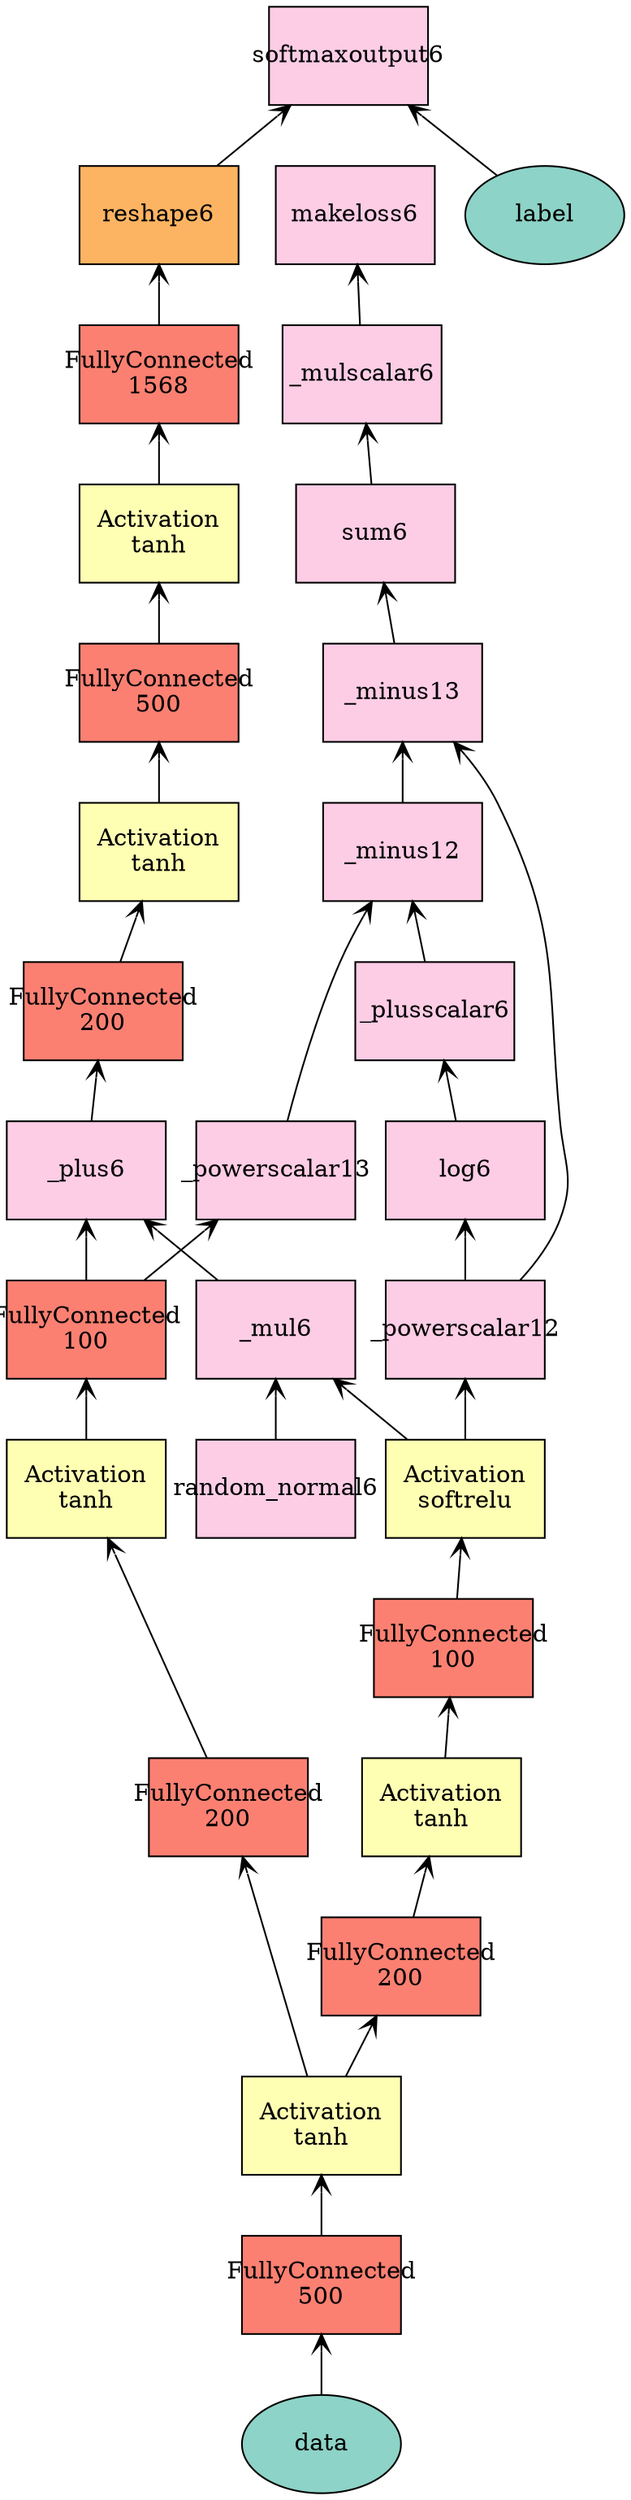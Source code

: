 digraph "gaussian_vae.pdf" {
	data [label=data fillcolor="#8dd3c7" fixedsize=true height=0.8034 shape=oval style=filled width=1.3]
	inf_joint_fc [label="FullyConnected\n500" fillcolor="#fb8072" fixedsize=true height=0.8034 shape=box style=filled width=1.3]
	inf_joint_act [label="Activation\ntanh" fillcolor="#ffffb3" fixedsize=true height=0.8034 shape=box style=filled width=1.3]
	inf_mean_fc_0 [label="FullyConnected\n200" fillcolor="#fb8072" fixedsize=true height=0.8034 shape=box style=filled width=1.3]
	inf_mean_act_0 [label="Activation\ntanh" fillcolor="#ffffb3" fixedsize=true height=0.8034 shape=box style=filled width=1.3]
	inf_mean_compute [label="FullyConnected\n100" fillcolor="#fb8072" fixedsize=true height=0.8034 shape=box style=filled width=1.3]
	rec_var_fc_0 [label="FullyConnected\n200" fillcolor="#fb8072" fixedsize=true height=0.8034 shape=box style=filled width=1.3]
	rec_var_act_0 [label="Activation\ntanh" fillcolor="#ffffb3" fixedsize=true height=0.8034 shape=box style=filled width=1.3]
	inf_var_compute [label="FullyConnected\n100" fillcolor="#fb8072" fixedsize=true height=0.8034 shape=box style=filled width=1.3]
	activation6 [label="Activation\nsoftrelu" fillcolor="#ffffb3" fixedsize=true height=0.8034 shape=box style=filled width=1.3]
	random_normal6 [label=random_normal6 fillcolor="#fccde5" fixedsize=true height=0.8034 shape=box style=filled width=1.3]
	_mul6 [label=_mul6 fillcolor="#fccde5" fixedsize=true height=0.8034 shape=box style=filled width=1.3]
	_plus6 [label=_plus6 fillcolor="#fccde5" fixedsize=true height=0.8034 shape=box style=filled width=1.3]
	gen_fc_0 [label="FullyConnected\n200" fillcolor="#fb8072" fixedsize=true height=0.8034 shape=box style=filled width=1.3]
	gen_act_0 [label="Activation\ntanh" fillcolor="#ffffb3" fixedsize=true height=0.8034 shape=box style=filled width=1.3]
	gen_fc_1 [label="FullyConnected\n500" fillcolor="#fb8072" fixedsize=true height=0.8034 shape=box style=filled width=1.3]
	gen_act_1 [label="Activation\ntanh" fillcolor="#ffffb3" fixedsize=true height=0.8034 shape=box style=filled width=1.3]
	gen_fc_out [label="FullyConnected\n1568" fillcolor="#fb8072" fixedsize=true height=0.8034 shape=box style=filled width=1.3]
	reshape6 [label=reshape6 fillcolor="#fdb462" fixedsize=true height=0.8034 shape=box style=filled width=1.3]
	label [label=label fillcolor="#8dd3c7" fixedsize=true height=0.8034 shape=oval style=filled width=1.3]
	softmaxoutput6 [label=softmaxoutput6 fillcolor="#fccde5" fixedsize=true height=0.8034 shape=box style=filled width=1.3]
	_powerscalar12 [label=_powerscalar12 fillcolor="#fccde5" fixedsize=true height=0.8034 shape=box style=filled width=1.3]
	log6 [label=log6 fillcolor="#fccde5" fixedsize=true height=0.8034 shape=box style=filled width=1.3]
	_plusscalar6 [label=_plusscalar6 fillcolor="#fccde5" fixedsize=true height=0.8034 shape=box style=filled width=1.3]
	_powerscalar13 [label=_powerscalar13 fillcolor="#fccde5" fixedsize=true height=0.8034 shape=box style=filled width=1.3]
	_minus12 [label=_minus12 fillcolor="#fccde5" fixedsize=true height=0.8034 shape=box style=filled width=1.3]
	_minus13 [label=_minus13 fillcolor="#fccde5" fixedsize=true height=0.8034 shape=box style=filled width=1.3]
	sum6 [label=sum6 fillcolor="#fccde5" fixedsize=true height=0.8034 shape=box style=filled width=1.3]
	_mulscalar6 [label=_mulscalar6 fillcolor="#fccde5" fixedsize=true height=0.8034 shape=box style=filled width=1.3]
	makeloss6 [label=makeloss6 fillcolor="#fccde5" fixedsize=true height=0.8034 shape=box style=filled width=1.3]
	inf_joint_fc -> data [arrowtail=open dir=back]
	inf_joint_act -> inf_joint_fc [arrowtail=open dir=back]
	inf_mean_fc_0 -> inf_joint_act [arrowtail=open dir=back]
	inf_mean_act_0 -> inf_mean_fc_0 [arrowtail=open dir=back]
	inf_mean_compute -> inf_mean_act_0 [arrowtail=open dir=back]
	rec_var_fc_0 -> inf_joint_act [arrowtail=open dir=back]
	rec_var_act_0 -> rec_var_fc_0 [arrowtail=open dir=back]
	inf_var_compute -> rec_var_act_0 [arrowtail=open dir=back]
	activation6 -> inf_var_compute [arrowtail=open dir=back]
	_mul6 -> activation6 [arrowtail=open dir=back]
	_mul6 -> random_normal6 [arrowtail=open dir=back]
	_plus6 -> inf_mean_compute [arrowtail=open dir=back]
	_plus6 -> _mul6 [arrowtail=open dir=back]
	gen_fc_0 -> _plus6 [arrowtail=open dir=back]
	gen_act_0 -> gen_fc_0 [arrowtail=open dir=back]
	gen_fc_1 -> gen_act_0 [arrowtail=open dir=back]
	gen_act_1 -> gen_fc_1 [arrowtail=open dir=back]
	gen_fc_out -> gen_act_1 [arrowtail=open dir=back]
	reshape6 -> gen_fc_out [arrowtail=open dir=back]
	softmaxoutput6 -> reshape6 [arrowtail=open dir=back]
	softmaxoutput6 -> label [arrowtail=open dir=back]
	_powerscalar12 -> activation6 [arrowtail=open dir=back]
	log6 -> _powerscalar12 [arrowtail=open dir=back]
	_plusscalar6 -> log6 [arrowtail=open dir=back]
	_powerscalar13 -> inf_mean_compute [arrowtail=open dir=back]
	_minus12 -> _plusscalar6 [arrowtail=open dir=back]
	_minus12 -> _powerscalar13 [arrowtail=open dir=back]
	_minus13 -> _minus12 [arrowtail=open dir=back]
	_minus13 -> _powerscalar12 [arrowtail=open dir=back]
	sum6 -> _minus13 [arrowtail=open dir=back]
	_mulscalar6 -> sum6 [arrowtail=open dir=back]
	makeloss6 -> _mulscalar6 [arrowtail=open dir=back]
}
